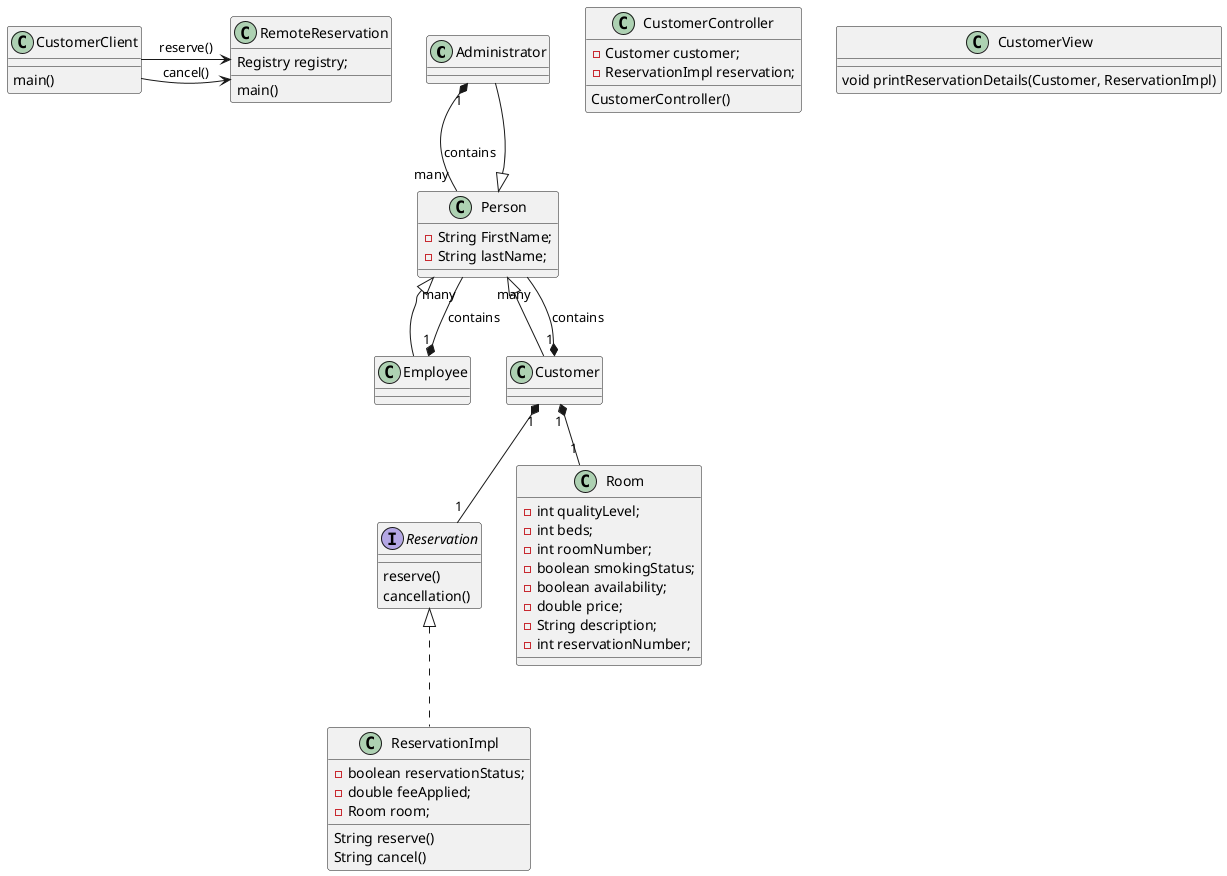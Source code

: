 @startuml

class Administrator extends Person {

}

class Person {
  -String FirstName;
  -String lastName;
}

class Employee extends Person {
}

class Customer extends Person {

}

interface Reservation {
  reserve()
  cancellation()
}

class Room {
  -int qualityLevel;
  -int beds;
  -int roomNumber;
  -boolean smokingStatus;
  -boolean availability;
  -double price;
  -String description;
  -int reservationNumber;
}

class ReservationImpl implements Reservation {
  -boolean reservationStatus;
  -double feeApplied;
  -Room room;
  String reserve()
  String cancel()
}

class RemoteReservation {
  Registry registry;
  main()
}

class CustomerController {
  - Customer customer;
  - ReservationImpl reservation;
  CustomerController()
}

class CustomerClient {
  main()
}

class CustomerView {
  void printReservationDetails(Customer, ReservationImpl)
}


CustomerClient -> RemoteReservation: reserve()
CustomerClient -> RemoteReservation: cancel()
Administrator "1" *-- "many" Person : contains
Employee "1" *-- "many" Person : contains
Customer "1" *-- "many" Person : contains
Customer "1" *-- "1" Room
Customer "1" *-- "1" Reservation
@enduml